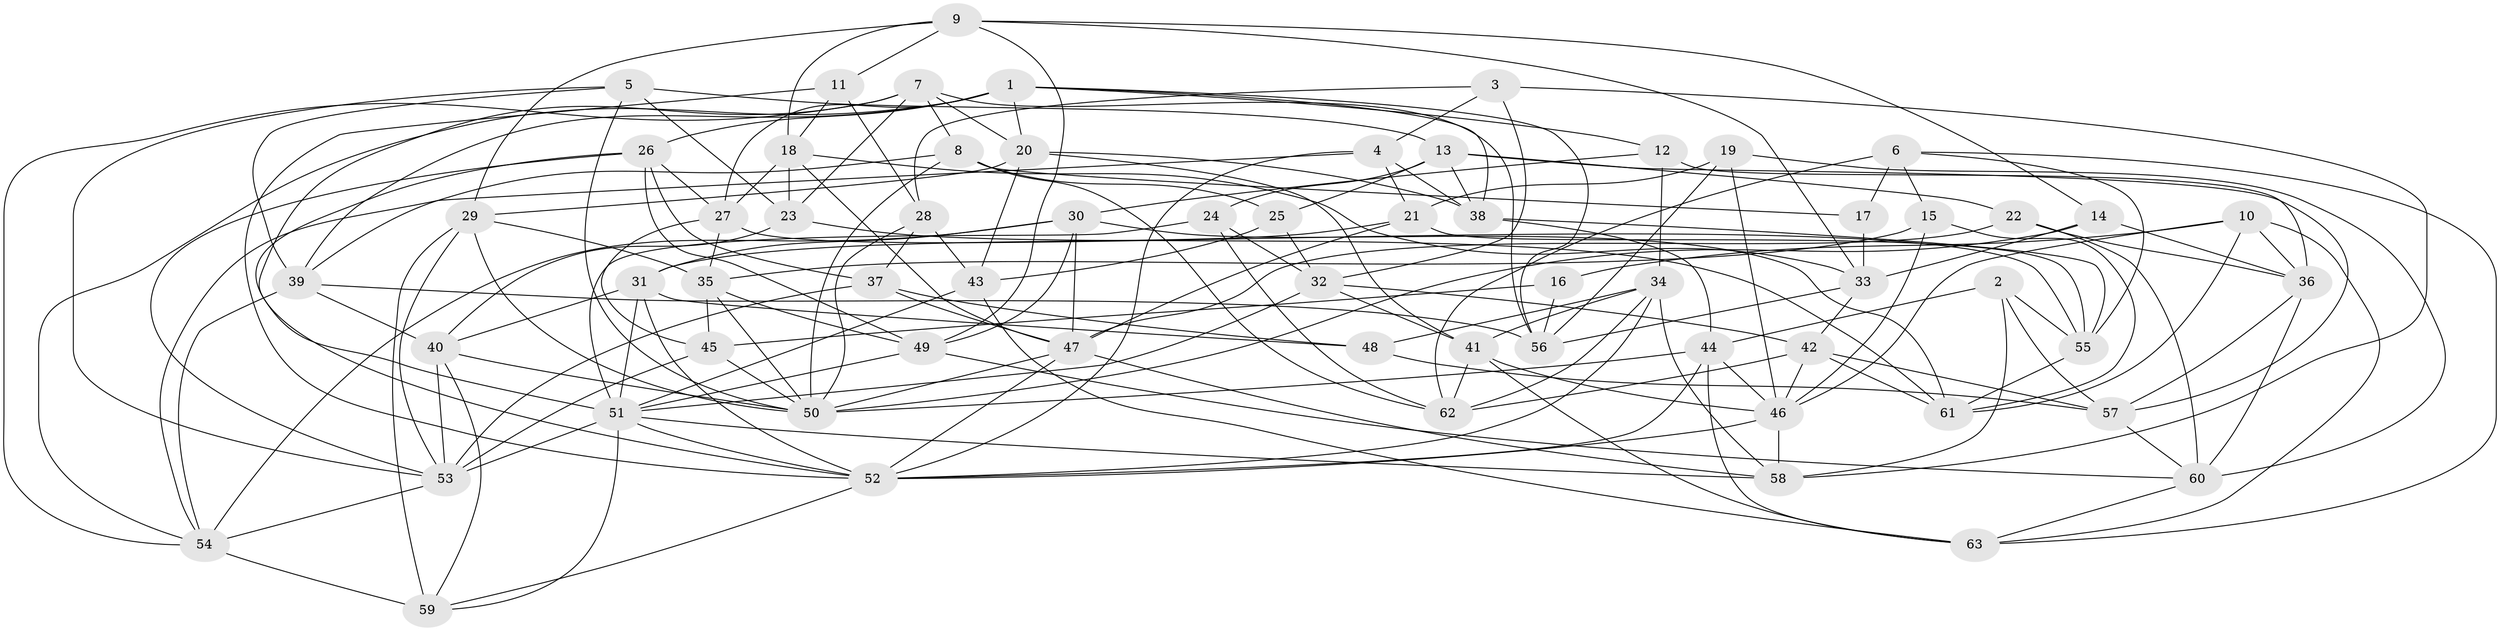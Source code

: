 // original degree distribution, {4: 1.0}
// Generated by graph-tools (version 1.1) at 2025/26/03/09/25 03:26:56]
// undirected, 63 vertices, 180 edges
graph export_dot {
graph [start="1"]
  node [color=gray90,style=filled];
  1;
  2;
  3;
  4;
  5;
  6;
  7;
  8;
  9;
  10;
  11;
  12;
  13;
  14;
  15;
  16;
  17;
  18;
  19;
  20;
  21;
  22;
  23;
  24;
  25;
  26;
  27;
  28;
  29;
  30;
  31;
  32;
  33;
  34;
  35;
  36;
  37;
  38;
  39;
  40;
  41;
  42;
  43;
  44;
  45;
  46;
  47;
  48;
  49;
  50;
  51;
  52;
  53;
  54;
  55;
  56;
  57;
  58;
  59;
  60;
  61;
  62;
  63;
  1 -- 12 [weight=1.0];
  1 -- 20 [weight=1.0];
  1 -- 26 [weight=1.0];
  1 -- 27 [weight=1.0];
  1 -- 38 [weight=1.0];
  1 -- 39 [weight=1.0];
  1 -- 54 [weight=1.0];
  1 -- 56 [weight=1.0];
  2 -- 44 [weight=1.0];
  2 -- 55 [weight=1.0];
  2 -- 57 [weight=1.0];
  2 -- 58 [weight=1.0];
  3 -- 4 [weight=1.0];
  3 -- 28 [weight=1.0];
  3 -- 32 [weight=1.0];
  3 -- 58 [weight=1.0];
  4 -- 21 [weight=2.0];
  4 -- 38 [weight=1.0];
  4 -- 52 [weight=1.0];
  4 -- 54 [weight=1.0];
  5 -- 13 [weight=1.0];
  5 -- 23 [weight=2.0];
  5 -- 39 [weight=1.0];
  5 -- 50 [weight=1.0];
  5 -- 53 [weight=1.0];
  6 -- 15 [weight=1.0];
  6 -- 17 [weight=2.0];
  6 -- 55 [weight=1.0];
  6 -- 62 [weight=1.0];
  6 -- 63 [weight=1.0];
  7 -- 8 [weight=1.0];
  7 -- 20 [weight=1.0];
  7 -- 23 [weight=1.0];
  7 -- 51 [weight=1.0];
  7 -- 54 [weight=1.0];
  7 -- 56 [weight=1.0];
  8 -- 17 [weight=1.0];
  8 -- 25 [weight=1.0];
  8 -- 39 [weight=1.0];
  8 -- 50 [weight=1.0];
  8 -- 62 [weight=1.0];
  9 -- 11 [weight=1.0];
  9 -- 14 [weight=1.0];
  9 -- 18 [weight=1.0];
  9 -- 29 [weight=1.0];
  9 -- 33 [weight=1.0];
  9 -- 49 [weight=1.0];
  10 -- 16 [weight=2.0];
  10 -- 36 [weight=1.0];
  10 -- 46 [weight=1.0];
  10 -- 61 [weight=1.0];
  10 -- 63 [weight=1.0];
  11 -- 18 [weight=1.0];
  11 -- 28 [weight=1.0];
  11 -- 52 [weight=1.0];
  12 -- 30 [weight=1.0];
  12 -- 34 [weight=1.0];
  12 -- 36 [weight=1.0];
  13 -- 22 [weight=1.0];
  13 -- 24 [weight=1.0];
  13 -- 25 [weight=1.0];
  13 -- 38 [weight=1.0];
  13 -- 57 [weight=1.0];
  14 -- 33 [weight=1.0];
  14 -- 36 [weight=1.0];
  14 -- 50 [weight=1.0];
  15 -- 35 [weight=1.0];
  15 -- 46 [weight=1.0];
  15 -- 61 [weight=1.0];
  16 -- 45 [weight=1.0];
  16 -- 56 [weight=1.0];
  17 -- 33 [weight=1.0];
  18 -- 23 [weight=1.0];
  18 -- 27 [weight=1.0];
  18 -- 33 [weight=1.0];
  18 -- 47 [weight=1.0];
  19 -- 21 [weight=1.0];
  19 -- 46 [weight=1.0];
  19 -- 56 [weight=1.0];
  19 -- 60 [weight=1.0];
  20 -- 29 [weight=1.0];
  20 -- 38 [weight=1.0];
  20 -- 41 [weight=1.0];
  20 -- 43 [weight=1.0];
  21 -- 31 [weight=1.0];
  21 -- 47 [weight=1.0];
  21 -- 55 [weight=1.0];
  22 -- 36 [weight=1.0];
  22 -- 47 [weight=1.0];
  22 -- 60 [weight=1.0];
  23 -- 40 [weight=1.0];
  23 -- 61 [weight=1.0];
  24 -- 32 [weight=1.0];
  24 -- 51 [weight=1.0];
  24 -- 62 [weight=1.0];
  25 -- 32 [weight=1.0];
  25 -- 43 [weight=1.0];
  26 -- 27 [weight=1.0];
  26 -- 37 [weight=1.0];
  26 -- 49 [weight=1.0];
  26 -- 52 [weight=1.0];
  26 -- 53 [weight=1.0];
  27 -- 35 [weight=1.0];
  27 -- 45 [weight=1.0];
  27 -- 55 [weight=1.0];
  28 -- 37 [weight=1.0];
  28 -- 43 [weight=2.0];
  28 -- 50 [weight=1.0];
  29 -- 35 [weight=1.0];
  29 -- 50 [weight=1.0];
  29 -- 53 [weight=1.0];
  29 -- 59 [weight=1.0];
  30 -- 31 [weight=1.0];
  30 -- 47 [weight=1.0];
  30 -- 49 [weight=1.0];
  30 -- 54 [weight=1.0];
  30 -- 61 [weight=1.0];
  31 -- 40 [weight=1.0];
  31 -- 48 [weight=1.0];
  31 -- 51 [weight=1.0];
  31 -- 52 [weight=1.0];
  32 -- 41 [weight=1.0];
  32 -- 42 [weight=1.0];
  32 -- 51 [weight=1.0];
  33 -- 42 [weight=1.0];
  33 -- 56 [weight=1.0];
  34 -- 41 [weight=1.0];
  34 -- 48 [weight=1.0];
  34 -- 52 [weight=1.0];
  34 -- 58 [weight=1.0];
  34 -- 62 [weight=1.0];
  35 -- 45 [weight=1.0];
  35 -- 49 [weight=1.0];
  35 -- 50 [weight=1.0];
  36 -- 57 [weight=1.0];
  36 -- 60 [weight=1.0];
  37 -- 47 [weight=1.0];
  37 -- 48 [weight=1.0];
  37 -- 53 [weight=2.0];
  38 -- 44 [weight=1.0];
  38 -- 55 [weight=1.0];
  39 -- 40 [weight=1.0];
  39 -- 54 [weight=1.0];
  39 -- 56 [weight=1.0];
  40 -- 50 [weight=1.0];
  40 -- 53 [weight=1.0];
  40 -- 59 [weight=1.0];
  41 -- 46 [weight=1.0];
  41 -- 62 [weight=1.0];
  41 -- 63 [weight=1.0];
  42 -- 46 [weight=1.0];
  42 -- 57 [weight=1.0];
  42 -- 61 [weight=1.0];
  42 -- 62 [weight=1.0];
  43 -- 51 [weight=1.0];
  43 -- 63 [weight=1.0];
  44 -- 46 [weight=1.0];
  44 -- 50 [weight=1.0];
  44 -- 52 [weight=1.0];
  44 -- 63 [weight=1.0];
  45 -- 50 [weight=1.0];
  45 -- 53 [weight=2.0];
  46 -- 52 [weight=1.0];
  46 -- 58 [weight=1.0];
  47 -- 50 [weight=1.0];
  47 -- 52 [weight=1.0];
  47 -- 58 [weight=1.0];
  48 -- 57 [weight=1.0];
  49 -- 51 [weight=1.0];
  49 -- 60 [weight=1.0];
  51 -- 52 [weight=1.0];
  51 -- 53 [weight=1.0];
  51 -- 58 [weight=1.0];
  51 -- 59 [weight=1.0];
  52 -- 59 [weight=1.0];
  53 -- 54 [weight=1.0];
  54 -- 59 [weight=2.0];
  55 -- 61 [weight=1.0];
  57 -- 60 [weight=1.0];
  60 -- 63 [weight=1.0];
}
